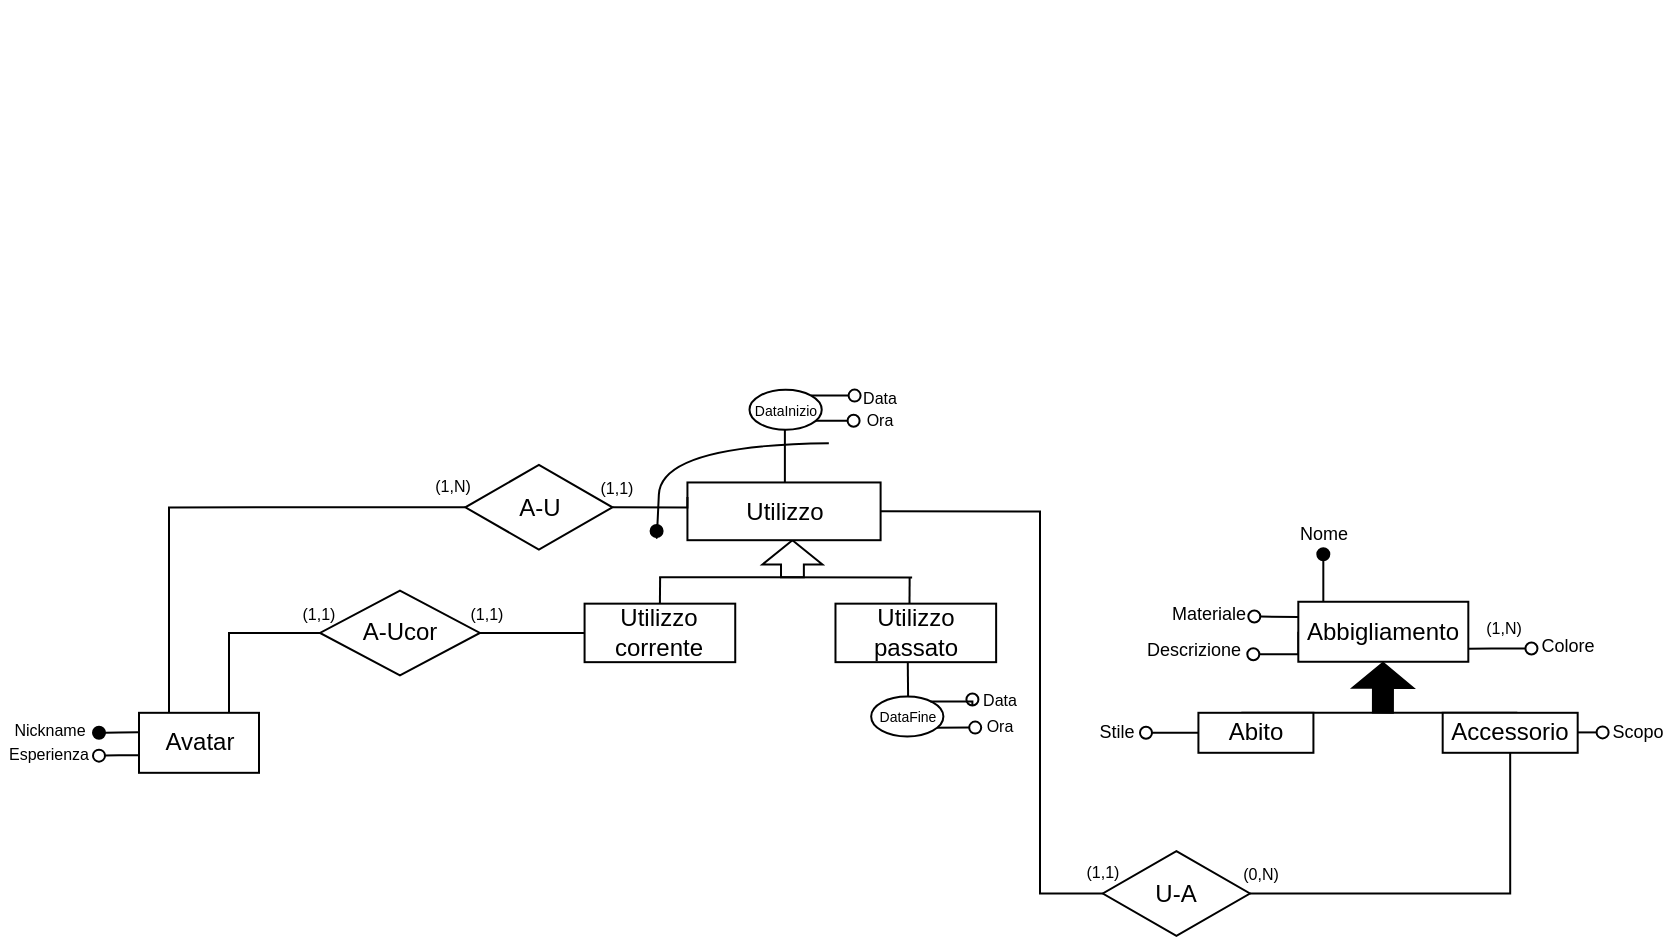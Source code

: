 <mxfile version="24.2.5" type="device">
  <diagram name="Pagina-1" id="V73d0ug6ILfmdheoSVCL">
    <mxGraphModel dx="2327" dy="887" grid="1" gridSize="10" guides="1" tooltips="1" connect="1" arrows="1" fold="1" page="1" pageScale="1" pageWidth="827" pageHeight="1169" math="0" shadow="0">
      <root>
        <mxCell id="0" />
        <mxCell id="1" parent="0" />
        <mxCell id="OiWN0n3dhtqpjeu4GgEJ-84" style="edgeStyle=orthogonalEdgeStyle;rounded=0;orthogonalLoop=1;jettySize=auto;html=1;exitX=0;exitY=0.5;exitDx=0;exitDy=0;endArrow=oval;endFill=0;" parent="1" source="OiWN0n3dhtqpjeu4GgEJ-85" edge="1">
          <mxGeometry relative="1" as="geometry">
            <mxPoint x="-93.34" y="917.13" as="targetPoint" />
            <Array as="points">
              <mxPoint x="-70.34" y="917.13" />
            </Array>
          </mxGeometry>
        </mxCell>
        <mxCell id="OiWN0n3dhtqpjeu4GgEJ-85" value="Abbigliamento" style="whiteSpace=wrap;html=1;align=center;" parent="1" vertex="1">
          <mxGeometry x="-70.84" y="890.88" width="85" height="30" as="geometry" />
        </mxCell>
        <mxCell id="OiWN0n3dhtqpjeu4GgEJ-88" value="&lt;font style=&quot;font-size: 9px;&quot;&gt;Materiale&lt;/font&gt;" style="text;html=1;align=center;verticalAlign=middle;whiteSpace=wrap;rounded=0;" parent="1" vertex="1">
          <mxGeometry x="-133.34" y="888.88" width="35" height="15" as="geometry" />
        </mxCell>
        <mxCell id="OiWN0n3dhtqpjeu4GgEJ-92" value="&lt;font style=&quot;font-size: 8px;&quot;&gt;(1,N)&lt;/font&gt;" style="text;html=1;align=center;verticalAlign=middle;whiteSpace=wrap;rounded=1;strokeColor=none;glass=0;" parent="1" vertex="1">
          <mxGeometry x="6.66" y="895.88" width="50" height="15" as="geometry" />
        </mxCell>
        <mxCell id="OiWN0n3dhtqpjeu4GgEJ-97" value="&lt;font style=&quot;font-size: 9px;&quot;&gt;Descrizione&lt;/font&gt;" style="text;html=1;align=center;verticalAlign=middle;whiteSpace=wrap;rounded=0;" parent="1" vertex="1">
          <mxGeometry x="-143.34" y="905.88" width="40" height="17" as="geometry" />
        </mxCell>
        <mxCell id="OiWN0n3dhtqpjeu4GgEJ-98" value="&lt;font style=&quot;font-size: 9px;&quot;&gt;Colore&lt;/font&gt;" style="text;html=1;align=center;verticalAlign=middle;whiteSpace=wrap;rounded=0;" parent="1" vertex="1">
          <mxGeometry x="44.16" y="903.88" width="40" height="17" as="geometry" />
        </mxCell>
        <mxCell id="OiWN0n3dhtqpjeu4GgEJ-99" style="edgeStyle=orthogonalEdgeStyle;rounded=0;orthogonalLoop=1;jettySize=auto;html=1;exitX=1.011;exitY=0.878;exitDx=0;exitDy=0;endArrow=oval;endFill=0;exitPerimeter=0;" parent="1" edge="1">
          <mxGeometry relative="1" as="geometry">
            <mxPoint x="14.165" y="914.33" as="sourcePoint" />
            <mxPoint x="45.73" y="914.24" as="targetPoint" />
            <Array as="points">
              <mxPoint x="25.73" y="914.24" />
              <mxPoint x="25.73" y="914.24" />
            </Array>
          </mxGeometry>
        </mxCell>
        <mxCell id="OiWN0n3dhtqpjeu4GgEJ-100" value="&lt;font style=&quot;font-size: 9px;&quot;&gt;Nome&lt;/font&gt;" style="text;html=1;align=center;verticalAlign=middle;whiteSpace=wrap;rounded=0;" parent="1" vertex="1">
          <mxGeometry x="-78.34" y="847.13" width="40" height="17" as="geometry" />
        </mxCell>
        <mxCell id="OiWN0n3dhtqpjeu4GgEJ-101" style="edgeStyle=orthogonalEdgeStyle;rounded=0;orthogonalLoop=1;jettySize=auto;html=1;endArrow=oval;endFill=0;" parent="1" edge="1">
          <mxGeometry relative="1" as="geometry">
            <mxPoint x="-70.84" y="898.5" as="sourcePoint" />
            <mxPoint x="-92.84" y="898.25" as="targetPoint" />
            <Array as="points">
              <mxPoint x="-70.84" y="898.5" />
              <mxPoint x="-69.84" y="898.5" />
            </Array>
          </mxGeometry>
        </mxCell>
        <mxCell id="OiWN0n3dhtqpjeu4GgEJ-102" style="edgeStyle=orthogonalEdgeStyle;rounded=0;orthogonalLoop=1;jettySize=auto;html=1;endArrow=oval;endFill=1;" parent="1" edge="1">
          <mxGeometry relative="1" as="geometry">
            <mxPoint x="-58.34" y="890.88" as="sourcePoint" />
            <mxPoint x="-58.34" y="867.13" as="targetPoint" />
            <Array as="points">
              <mxPoint x="-58.34" y="890.88" />
            </Array>
          </mxGeometry>
        </mxCell>
        <mxCell id="OiWN0n3dhtqpjeu4GgEJ-108" value="" style="shape=flexArrow;endArrow=classic;html=1;rounded=0;fillColor=#000000;endWidth=19.231;endSize=3.849;exitX=0.513;exitY=0.543;exitDx=0;exitDy=0;exitPerimeter=0;" parent="1" source="OiWN0n3dhtqpjeu4GgEJ-110" edge="1">
          <mxGeometry width="50" height="50" relative="1" as="geometry">
            <mxPoint x="-28.34" y="947.13" as="sourcePoint" />
            <mxPoint x="-28.5" y="920.88" as="targetPoint" />
          </mxGeometry>
        </mxCell>
        <mxCell id="OiWN0n3dhtqpjeu4GgEJ-109" value="&lt;font style=&quot;font-size: 9px;&quot;&gt;Stile&lt;/font&gt;" style="text;html=1;align=center;verticalAlign=middle;whiteSpace=wrap;rounded=0;" parent="1" vertex="1">
          <mxGeometry x="-173.98" y="946.25" width="25.25" height="16.7" as="geometry" />
        </mxCell>
        <mxCell id="OiWN0n3dhtqpjeu4GgEJ-110" value="" style="line;strokeWidth=1;rotatable=0;dashed=0;labelPosition=right;align=left;verticalAlign=middle;spacingTop=0;spacingLeft=6;points=[];portConstraint=eastwest;" parent="1" vertex="1">
          <mxGeometry x="-99.34" y="941.38" width="138" height="10" as="geometry" />
        </mxCell>
        <mxCell id="OiWN0n3dhtqpjeu4GgEJ-133" style="edgeStyle=orthogonalEdgeStyle;rounded=0;orthogonalLoop=1;jettySize=auto;html=1;exitX=0.5;exitY=1;exitDx=0;exitDy=0;" parent="1" edge="1">
          <mxGeometry relative="1" as="geometry">
            <mxPoint x="-271.52" y="597.85" as="sourcePoint" />
            <mxPoint x="-271.52" y="597.85" as="targetPoint" />
          </mxGeometry>
        </mxCell>
        <mxCell id="OiWN0n3dhtqpjeu4GgEJ-146" value="Accessorio" style="whiteSpace=wrap;html=1;align=center;" parent="1" vertex="1">
          <mxGeometry x="1.34" y="946.4" width="67.5" height="20" as="geometry" />
        </mxCell>
        <mxCell id="OiWN0n3dhtqpjeu4GgEJ-147" value="&lt;font style=&quot;font-size: 9px;&quot;&gt;Scopo&lt;/font&gt;" style="text;html=1;align=center;verticalAlign=middle;whiteSpace=wrap;rounded=0;" parent="1" vertex="1">
          <mxGeometry x="78.84" y="946.1" width="40" height="17" as="geometry" />
        </mxCell>
        <mxCell id="OiWN0n3dhtqpjeu4GgEJ-148" style="edgeStyle=orthogonalEdgeStyle;rounded=0;orthogonalLoop=1;jettySize=auto;html=1;exitX=1.001;exitY=0.609;exitDx=0;exitDy=0;endArrow=oval;endFill=0;exitPerimeter=0;" parent="1" edge="1">
          <mxGeometry relative="1" as="geometry">
            <mxPoint x="68.837" y="956.2" as="sourcePoint" />
            <mxPoint x="81.27" y="955.95" as="targetPoint" />
          </mxGeometry>
        </mxCell>
        <mxCell id="OiWN0n3dhtqpjeu4GgEJ-154" value="Abito" style="whiteSpace=wrap;html=1;align=center;" parent="1" vertex="1">
          <mxGeometry x="-120.79" y="946.4" width="57.5" height="20" as="geometry" />
        </mxCell>
        <mxCell id="OiWN0n3dhtqpjeu4GgEJ-118" value="" style="shape=singleArrow;direction=north;whiteSpace=wrap;html=1;arrowWidth=0.381;arrowSize=0.658;" parent="1" vertex="1">
          <mxGeometry x="-338.78" y="860.1" width="30" height="18.5" as="geometry" />
        </mxCell>
        <mxCell id="OiWN0n3dhtqpjeu4GgEJ-119" style="edgeStyle=orthogonalEdgeStyle;rounded=0;orthogonalLoop=1;jettySize=auto;html=1;exitX=0.5;exitY=1;exitDx=0;exitDy=0;" parent="1" edge="1">
          <mxGeometry relative="1" as="geometry">
            <mxPoint x="-437.93" y="811.74" as="sourcePoint" />
            <mxPoint x="-437.93" y="811.74" as="targetPoint" />
          </mxGeometry>
        </mxCell>
        <mxCell id="OiWN0n3dhtqpjeu4GgEJ-120" value="&lt;font style=&quot;font-size: 8px;&quot;&gt;(1,N)&lt;/font&gt;" style="text;html=1;align=center;verticalAlign=middle;whiteSpace=wrap;rounded=1;strokeColor=none;glass=0;" parent="1" vertex="1">
          <mxGeometry x="-505.11" y="827.49" width="22.5" height="8.79" as="geometry" />
        </mxCell>
        <mxCell id="OiWN0n3dhtqpjeu4GgEJ-121" style="edgeStyle=orthogonalEdgeStyle;rounded=0;orthogonalLoop=1;jettySize=auto;html=1;exitX=0.5;exitY=1;exitDx=0;exitDy=0;" parent="1" edge="1">
          <mxGeometry relative="1" as="geometry">
            <mxPoint x="-511.49" y="867.51" as="sourcePoint" />
            <mxPoint x="-511.49" y="867.51" as="targetPoint" />
          </mxGeometry>
        </mxCell>
        <mxCell id="OiWN0n3dhtqpjeu4GgEJ-122" value="&lt;font style=&quot;font-size: 8px;&quot;&gt;(1,1)&lt;/font&gt;" style="text;html=1;align=center;verticalAlign=middle;whiteSpace=wrap;rounded=1;strokeColor=none;glass=0;" parent="1" vertex="1">
          <mxGeometry x="-571.72" y="891.83" width="22.5" height="8.79" as="geometry" />
        </mxCell>
        <mxCell id="OiWN0n3dhtqpjeu4GgEJ-123" style="edgeStyle=orthogonalEdgeStyle;rounded=0;orthogonalLoop=1;jettySize=auto;html=1;exitX=0.5;exitY=1;exitDx=0;exitDy=0;" parent="1" edge="1">
          <mxGeometry relative="1" as="geometry">
            <mxPoint x="-90.7" y="1011.79" as="sourcePoint" />
            <mxPoint x="-90.7" y="1011.79" as="targetPoint" />
          </mxGeometry>
        </mxCell>
        <mxCell id="OiWN0n3dhtqpjeu4GgEJ-124" value="&lt;font style=&quot;font-size: 8px;&quot;&gt;(0,N)&lt;/font&gt;" style="text;html=1;align=center;verticalAlign=middle;whiteSpace=wrap;rounded=1;strokeColor=none;glass=0;" parent="1" vertex="1">
          <mxGeometry x="-100.84" y="1021.61" width="22.5" height="8.79" as="geometry" />
        </mxCell>
        <mxCell id="OiWN0n3dhtqpjeu4GgEJ-135" value="&lt;span style=&quot;font-size: 8px;&quot;&gt;(1,1)&lt;/span&gt;" style="text;html=1;align=center;verticalAlign=middle;whiteSpace=wrap;rounded=1;strokeColor=none;glass=0;" parent="1" vertex="1">
          <mxGeometry x="-423.44" y="829.53" width="22.5" height="6.75" as="geometry" />
        </mxCell>
        <mxCell id="OiWN0n3dhtqpjeu4GgEJ-136" value="&lt;span style=&quot;font-size: 8px;&quot;&gt;(1,1)&lt;/span&gt;" style="text;html=1;align=center;verticalAlign=middle;whiteSpace=wrap;rounded=1;strokeColor=none;glass=0;" parent="1" vertex="1">
          <mxGeometry x="-180.0" y="1021.61" width="22.5" height="6.75" as="geometry" />
        </mxCell>
        <mxCell id="OiWN0n3dhtqpjeu4GgEJ-137" value="&lt;span style=&quot;font-size: 8px;&quot;&gt;(1,1)&lt;/span&gt;" style="text;html=1;align=center;verticalAlign=middle;whiteSpace=wrap;rounded=1;strokeColor=none;glass=0;" parent="1" vertex="1">
          <mxGeometry x="-487.64" y="892.85" width="22.5" height="6.75" as="geometry" />
        </mxCell>
        <mxCell id="OiWN0n3dhtqpjeu4GgEJ-139" value="&lt;div&gt;Utilizzo&lt;/div&gt;&lt;div&gt;corrente&lt;/div&gt;" style="whiteSpace=wrap;html=1;align=center;" parent="1" vertex="1">
          <mxGeometry x="-427.71" y="891.83" width="75.33" height="29.25" as="geometry" />
        </mxCell>
        <mxCell id="OiWN0n3dhtqpjeu4GgEJ-140" value="" style="endArrow=none;html=1;rounded=0;exitX=0.5;exitY=0;exitDx=0;exitDy=0;" parent="1" source="OiWN0n3dhtqpjeu4GgEJ-139" edge="1">
          <mxGeometry width="50" height="50" relative="1" as="geometry">
            <mxPoint x="-445.39" y="883.7" as="sourcePoint" />
            <mxPoint x="-389.94" y="878.6" as="targetPoint" />
          </mxGeometry>
        </mxCell>
        <mxCell id="OiWN0n3dhtqpjeu4GgEJ-141" value="" style="endArrow=none;html=1;rounded=0;" parent="1" edge="1">
          <mxGeometry width="50" height="50" relative="1" as="geometry">
            <mxPoint x="-390.44" y="878.6" as="sourcePoint" />
            <mxPoint x="-263.94" y="878.7" as="targetPoint" />
          </mxGeometry>
        </mxCell>
        <mxCell id="OiWN0n3dhtqpjeu4GgEJ-207" style="edgeStyle=orthogonalEdgeStyle;rounded=0;orthogonalLoop=1;jettySize=auto;html=1;exitX=1;exitY=0.5;exitDx=0;exitDy=0;endArrow=none;endFill=0;" parent="1" source="OiWN0n3dhtqpjeu4GgEJ-144" target="OiWN0n3dhtqpjeu4GgEJ-139" edge="1">
          <mxGeometry relative="1" as="geometry" />
        </mxCell>
        <mxCell id="OiWN0n3dhtqpjeu4GgEJ-144" value="A-Ucor" style="shape=rhombus;perimeter=rhombusPerimeter;whiteSpace=wrap;html=1;align=center;" parent="1" vertex="1">
          <mxGeometry x="-560" y="885.28" width="79.96" height="42.36" as="geometry" />
        </mxCell>
        <mxCell id="OiWN0n3dhtqpjeu4GgEJ-163" value="&lt;font style=&quot;font-size: 8px;&quot;&gt;Ora&lt;/font&gt;" style="text;html=1;align=center;verticalAlign=middle;whiteSpace=wrap;rounded=1;strokeColor=none;glass=0;" parent="1" vertex="1">
          <mxGeometry x="-295.25" y="793.34" width="30" height="11.5" as="geometry" />
        </mxCell>
        <mxCell id="OiWN0n3dhtqpjeu4GgEJ-164" style="edgeStyle=orthogonalEdgeStyle;rounded=0;orthogonalLoop=1;jettySize=auto;html=1;exitX=1;exitY=1;exitDx=0;exitDy=0;endArrow=oval;endFill=0;" parent="1" edge="1">
          <mxGeometry relative="1" as="geometry">
            <mxPoint x="-314.424" y="800.413" as="sourcePoint" />
            <mxPoint x="-293.25" y="800.27" as="targetPoint" />
          </mxGeometry>
        </mxCell>
        <mxCell id="OiWN0n3dhtqpjeu4GgEJ-165" value="&lt;font style=&quot;font-size: 8px;&quot;&gt;Data&lt;/font&gt;" style="text;html=1;align=center;verticalAlign=middle;whiteSpace=wrap;rounded=1;strokeColor=none;glass=0;" parent="1" vertex="1">
          <mxGeometry x="-295.25" y="784.47" width="30" height="6.5" as="geometry" />
        </mxCell>
        <mxCell id="OiWN0n3dhtqpjeu4GgEJ-166" style="edgeStyle=orthogonalEdgeStyle;rounded=0;orthogonalLoop=1;jettySize=auto;html=1;exitX=1;exitY=0;exitDx=0;exitDy=0;entryX=0.086;entryY=0.404;entryDx=0;entryDy=0;entryPerimeter=0;endArrow=oval;endFill=0;" parent="1" source="OiWN0n3dhtqpjeu4GgEJ-171" target="OiWN0n3dhtqpjeu4GgEJ-165" edge="1">
          <mxGeometry relative="1" as="geometry" />
        </mxCell>
        <mxCell id="OiWN0n3dhtqpjeu4GgEJ-167" value="" style="endArrow=none;html=1;rounded=0;exitX=0.5;exitY=1;exitDx=0;exitDy=0;" parent="1" edge="1">
          <mxGeometry width="50" height="50" relative="1" as="geometry">
            <mxPoint x="-327.56" y="793.34" as="sourcePoint" />
            <mxPoint x="-327.56" y="833.34" as="targetPoint" />
          </mxGeometry>
        </mxCell>
        <mxCell id="OiWN0n3dhtqpjeu4GgEJ-171" value="&lt;p style=&quot;line-height: 110%;&quot;&gt;&lt;font style=&quot;font-size: 7px;&quot;&gt;DataInizio&lt;/font&gt;&lt;/p&gt;" style="ellipse;whiteSpace=wrap;html=1;" parent="1" vertex="1">
          <mxGeometry x="-345.25" y="784.84" width="36.12" height="20" as="geometry" />
        </mxCell>
        <mxCell id="OiWN0n3dhtqpjeu4GgEJ-173" value="" style="curved=1;endArrow=oval;html=1;rounded=0;endFill=1;" parent="1" edge="1">
          <mxGeometry width="50" height="50" relative="1" as="geometry">
            <mxPoint x="-305.58" y="811.59" as="sourcePoint" />
            <mxPoint x="-391.7" y="855.49" as="targetPoint" />
            <Array as="points">
              <mxPoint x="-389.45" y="812.49" />
              <mxPoint x="-391.7" y="862.09" />
            </Array>
          </mxGeometry>
        </mxCell>
        <mxCell id="OiWN0n3dhtqpjeu4GgEJ-210" style="edgeStyle=orthogonalEdgeStyle;rounded=0;orthogonalLoop=1;jettySize=auto;html=1;exitX=1;exitY=0.5;exitDx=0;exitDy=0;entryX=0.5;entryY=1;entryDx=0;entryDy=0;endArrow=none;endFill=0;" parent="1" source="OiWN0n3dhtqpjeu4GgEJ-181" target="OiWN0n3dhtqpjeu4GgEJ-146" edge="1">
          <mxGeometry relative="1" as="geometry" />
        </mxCell>
        <mxCell id="OiWN0n3dhtqpjeu4GgEJ-181" value="U-A" style="shape=rhombus;perimeter=rhombusPerimeter;whiteSpace=wrap;html=1;align=center;" parent="1" vertex="1">
          <mxGeometry x="-168.58" y="1015.57" width="73.56" height="42.36" as="geometry" />
        </mxCell>
        <mxCell id="OiWN0n3dhtqpjeu4GgEJ-209" style="edgeStyle=orthogonalEdgeStyle;rounded=0;orthogonalLoop=1;jettySize=auto;html=1;exitX=1;exitY=0.5;exitDx=0;exitDy=0;entryX=0;entryY=0.5;entryDx=0;entryDy=0;endArrow=none;endFill=0;" parent="1" source="OiWN0n3dhtqpjeu4GgEJ-182" target="OiWN0n3dhtqpjeu4GgEJ-181" edge="1">
          <mxGeometry relative="1" as="geometry">
            <Array as="points">
              <mxPoint x="-200" y="846" />
              <mxPoint x="-200" y="1037" />
            </Array>
          </mxGeometry>
        </mxCell>
        <mxCell id="OiWN0n3dhtqpjeu4GgEJ-182" value="Utilizzo" style="whiteSpace=wrap;html=1;align=center;" parent="1" vertex="1">
          <mxGeometry x="-376.28" y="831.23" width="96.58" height="28.87" as="geometry" />
        </mxCell>
        <mxCell id="OiWN0n3dhtqpjeu4GgEJ-208" style="edgeStyle=orthogonalEdgeStyle;rounded=0;orthogonalLoop=1;jettySize=auto;html=1;exitX=1;exitY=0.5;exitDx=0;exitDy=0;entryX=0;entryY=0.25;entryDx=0;entryDy=0;endArrow=none;endFill=0;" parent="1" source="OiWN0n3dhtqpjeu4GgEJ-183" target="OiWN0n3dhtqpjeu4GgEJ-182" edge="1">
          <mxGeometry relative="1" as="geometry" />
        </mxCell>
        <mxCell id="OiWN0n3dhtqpjeu4GgEJ-183" value="A-U" style="shape=rhombus;perimeter=rhombusPerimeter;whiteSpace=wrap;html=1;align=center;" parent="1" vertex="1">
          <mxGeometry x="-487.33" y="822.47" width="73.56" height="42.36" as="geometry" />
        </mxCell>
        <mxCell id="OiWN0n3dhtqpjeu4GgEJ-196" style="edgeStyle=orthogonalEdgeStyle;rounded=0;orthogonalLoop=1;jettySize=auto;html=1;exitX=1;exitY=1;exitDx=0;exitDy=0;endArrow=oval;endFill=0;" parent="1" edge="1">
          <mxGeometry relative="1" as="geometry">
            <mxPoint x="-253.594" y="953.833" as="sourcePoint" />
            <mxPoint x="-232.42" y="953.69" as="targetPoint" />
          </mxGeometry>
        </mxCell>
        <mxCell id="OiWN0n3dhtqpjeu4GgEJ-197" value="&lt;p style=&quot;line-height: 110%;&quot;&gt;&lt;font style=&quot;font-size: 7px;&quot;&gt;DataFine&lt;/font&gt;&lt;/p&gt;" style="ellipse;whiteSpace=wrap;html=1;" parent="1" vertex="1">
          <mxGeometry x="-284.42" y="938.26" width="36.12" height="20" as="geometry" />
        </mxCell>
        <mxCell id="OiWN0n3dhtqpjeu4GgEJ-198" value="" style="endArrow=none;html=1;rounded=0;" parent="1" edge="1">
          <mxGeometry width="50" height="50" relative="1" as="geometry">
            <mxPoint x="-266.21" y="910.11" as="sourcePoint" />
            <mxPoint x="-265.95" y="938.26" as="targetPoint" />
          </mxGeometry>
        </mxCell>
        <mxCell id="OiWN0n3dhtqpjeu4GgEJ-199" value="&lt;div&gt;Utilizzo&lt;/div&gt;&lt;div&gt;passato&lt;/div&gt;" style="whiteSpace=wrap;html=1;align=center;" parent="1" vertex="1">
          <mxGeometry x="-302.26" y="891.83" width="80.33" height="29.25" as="geometry" />
        </mxCell>
        <mxCell id="OiWN0n3dhtqpjeu4GgEJ-200" style="edgeStyle=orthogonalEdgeStyle;rounded=0;orthogonalLoop=1;jettySize=auto;html=1;exitX=1;exitY=0;exitDx=0;exitDy=0;entryX=0.086;entryY=0.404;entryDx=0;entryDy=0;entryPerimeter=0;endArrow=oval;endFill=0;" parent="1" edge="1">
          <mxGeometry relative="1" as="geometry">
            <mxPoint x="-254.79" y="940.75" as="sourcePoint" />
            <mxPoint x="-233.79" y="939.75" as="targetPoint" />
          </mxGeometry>
        </mxCell>
        <mxCell id="OiWN0n3dhtqpjeu4GgEJ-201" value="&lt;font style=&quot;font-size: 8px;&quot;&gt;Data&lt;/font&gt;" style="text;html=1;align=center;verticalAlign=middle;whiteSpace=wrap;rounded=1;strokeColor=none;glass=0;" parent="1" vertex="1">
          <mxGeometry x="-234.94" y="935.91" width="30" height="6.5" as="geometry" />
        </mxCell>
        <mxCell id="OiWN0n3dhtqpjeu4GgEJ-202" value="&lt;font style=&quot;font-size: 8px;&quot;&gt;Ora&lt;/font&gt;" style="text;html=1;align=center;verticalAlign=middle;whiteSpace=wrap;rounded=1;strokeColor=none;glass=0;" parent="1" vertex="1">
          <mxGeometry x="-234.94" y="945.91" width="30" height="11.5" as="geometry" />
        </mxCell>
        <mxCell id="OiWN0n3dhtqpjeu4GgEJ-87" value="&lt;font style=&quot;font-size: 8px;&quot;&gt;Esperienza&lt;/font&gt;" style="text;html=1;align=center;verticalAlign=middle;whiteSpace=wrap;rounded=1;strokeColor=none;" parent="1" vertex="1">
          <mxGeometry x="-720.0" y="954.47" width="49" height="23" as="geometry" />
        </mxCell>
        <mxCell id="OiWN0n3dhtqpjeu4GgEJ-96" value="&lt;font style=&quot;font-size: 8px;&quot;&gt;Nickname&lt;/font&gt;" style="text;html=1;align=center;verticalAlign=middle;whiteSpace=wrap;rounded=1;strokeColor=none;" parent="1" vertex="1">
          <mxGeometry x="-710.5" y="942.41" width="30" height="23.5" as="geometry" />
        </mxCell>
        <mxCell id="OiWN0n3dhtqpjeu4GgEJ-95" style="edgeStyle=orthogonalEdgeStyle;rounded=0;orthogonalLoop=1;jettySize=auto;html=1;exitX=0;exitY=0.25;exitDx=0;exitDy=0;endArrow=oval;endFill=1;" parent="1" edge="1">
          <mxGeometry relative="1" as="geometry">
            <mxPoint x="-670.5" y="956.41" as="targetPoint" />
            <mxPoint x="-650.5" y="956.18" as="sourcePoint" />
            <Array as="points">
              <mxPoint x="-660.5" y="956.41" />
            </Array>
          </mxGeometry>
        </mxCell>
        <mxCell id="OiWN0n3dhtqpjeu4GgEJ-138" style="edgeStyle=orthogonalEdgeStyle;rounded=0;orthogonalLoop=1;jettySize=auto;html=1;exitX=0;exitY=0.25;exitDx=0;exitDy=0;endArrow=oval;endFill=0;" parent="1" edge="1">
          <mxGeometry relative="1" as="geometry">
            <mxPoint x="-670.5" y="967.83" as="targetPoint" />
            <mxPoint x="-650.5" y="967.6" as="sourcePoint" />
            <Array as="points">
              <mxPoint x="-660.5" y="967.83" />
            </Array>
          </mxGeometry>
        </mxCell>
        <mxCell id="VHJSc8iQH5DHdlUISoi8-1" style="edgeStyle=orthogonalEdgeStyle;rounded=0;orthogonalLoop=1;jettySize=auto;html=1;exitX=0.25;exitY=0;exitDx=0;exitDy=0;entryX=0;entryY=0.5;entryDx=0;entryDy=0;endArrow=none;endFill=0;" edge="1" parent="1" source="OiWN0n3dhtqpjeu4GgEJ-159" target="OiWN0n3dhtqpjeu4GgEJ-183">
          <mxGeometry relative="1" as="geometry" />
        </mxCell>
        <mxCell id="VHJSc8iQH5DHdlUISoi8-2" style="edgeStyle=orthogonalEdgeStyle;rounded=0;orthogonalLoop=1;jettySize=auto;html=1;exitX=0.75;exitY=0;exitDx=0;exitDy=0;entryX=0;entryY=0.5;entryDx=0;entryDy=0;endArrow=none;endFill=0;" edge="1" parent="1" source="OiWN0n3dhtqpjeu4GgEJ-159" target="OiWN0n3dhtqpjeu4GgEJ-144">
          <mxGeometry relative="1" as="geometry" />
        </mxCell>
        <mxCell id="OiWN0n3dhtqpjeu4GgEJ-159" value="Avatar" style="whiteSpace=wrap;html=1;align=center;" parent="1" vertex="1">
          <mxGeometry x="-650.5" y="946.41" width="60" height="30" as="geometry" />
        </mxCell>
        <mxCell id="OiWN0n3dhtqpjeu4GgEJ-214" style="edgeStyle=orthogonalEdgeStyle;rounded=0;orthogonalLoop=1;jettySize=auto;html=1;exitX=0;exitY=0.5;exitDx=0;exitDy=0;entryX=1.069;entryY=0.623;entryDx=0;entryDy=0;entryPerimeter=0;endArrow=oval;endFill=0;" parent="1" source="OiWN0n3dhtqpjeu4GgEJ-154" target="OiWN0n3dhtqpjeu4GgEJ-109" edge="1">
          <mxGeometry relative="1" as="geometry" />
        </mxCell>
        <mxCell id="VHJSc8iQH5DHdlUISoi8-3" value="" style="endArrow=none;html=1;rounded=0;entryX=0.476;entryY=-0.004;entryDx=0;entryDy=0;entryPerimeter=0;" edge="1" parent="1">
          <mxGeometry width="50" height="50" relative="1" as="geometry">
            <mxPoint x="-265.17" y="878.6" as="sourcePoint" />
            <mxPoint x="-265.253" y="891.713" as="targetPoint" />
          </mxGeometry>
        </mxCell>
      </root>
    </mxGraphModel>
  </diagram>
</mxfile>
